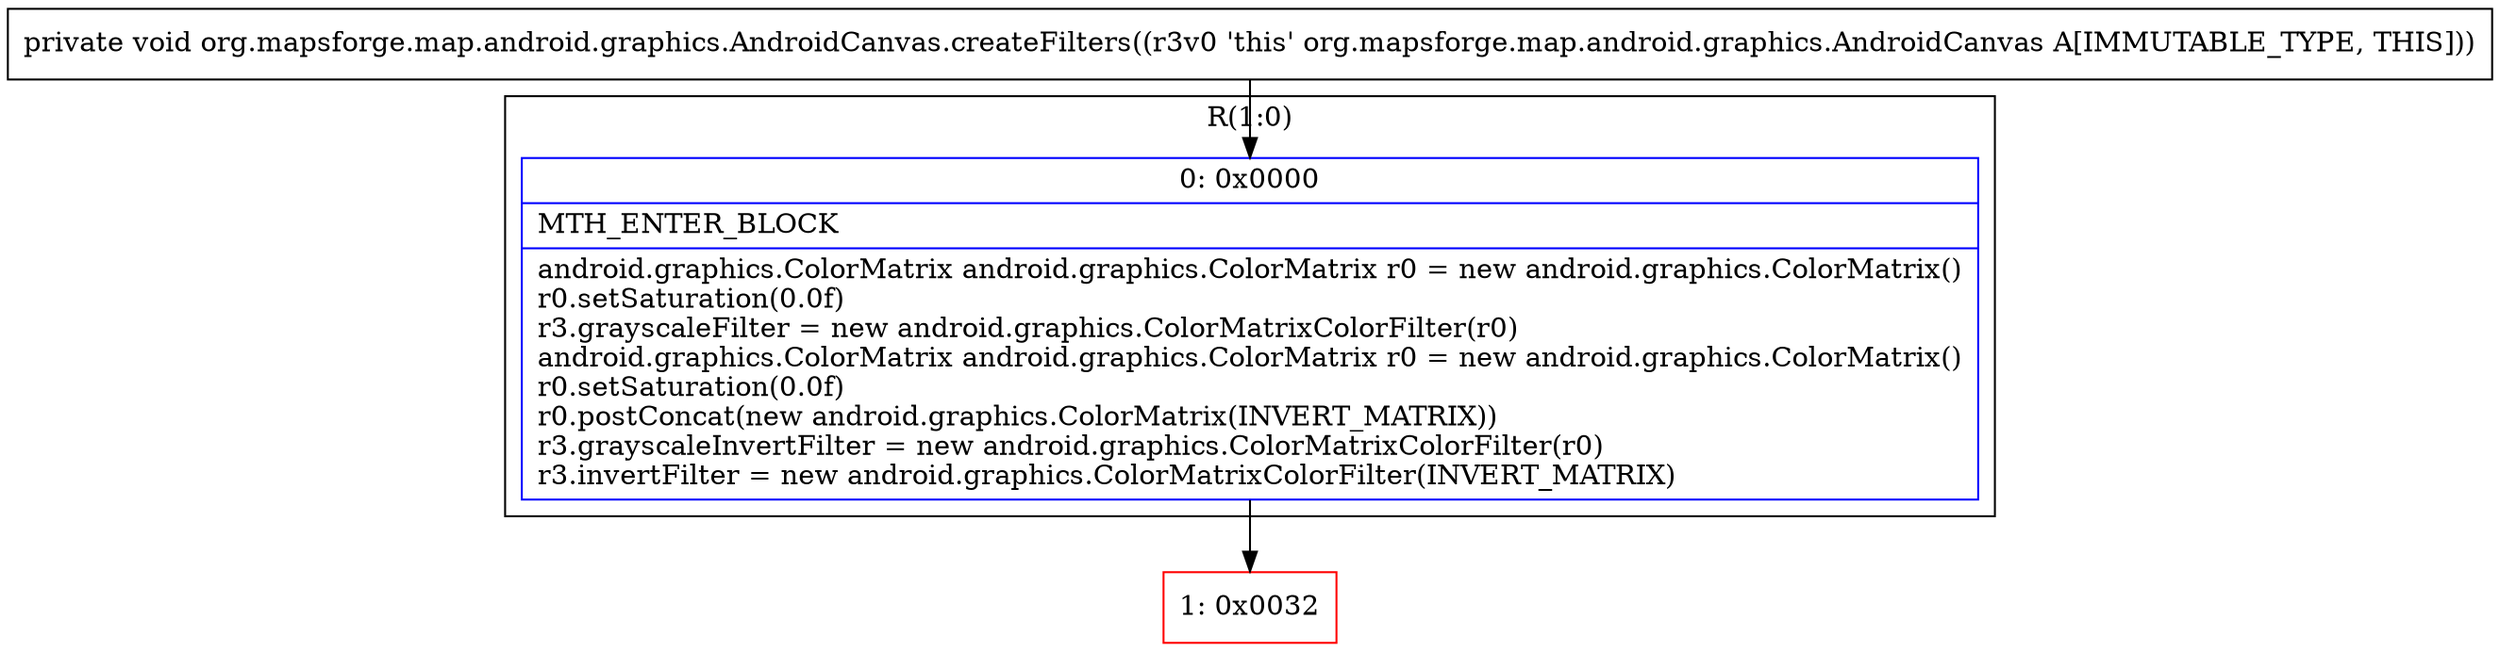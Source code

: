 digraph "CFG fororg.mapsforge.map.android.graphics.AndroidCanvas.createFilters()V" {
subgraph cluster_Region_1055194547 {
label = "R(1:0)";
node [shape=record,color=blue];
Node_0 [shape=record,label="{0\:\ 0x0000|MTH_ENTER_BLOCK\l|android.graphics.ColorMatrix android.graphics.ColorMatrix r0 = new android.graphics.ColorMatrix()\lr0.setSaturation(0.0f)\lr3.grayscaleFilter = new android.graphics.ColorMatrixColorFilter(r0)\landroid.graphics.ColorMatrix android.graphics.ColorMatrix r0 = new android.graphics.ColorMatrix()\lr0.setSaturation(0.0f)\lr0.postConcat(new android.graphics.ColorMatrix(INVERT_MATRIX))\lr3.grayscaleInvertFilter = new android.graphics.ColorMatrixColorFilter(r0)\lr3.invertFilter = new android.graphics.ColorMatrixColorFilter(INVERT_MATRIX)\l}"];
}
Node_1 [shape=record,color=red,label="{1\:\ 0x0032}"];
MethodNode[shape=record,label="{private void org.mapsforge.map.android.graphics.AndroidCanvas.createFilters((r3v0 'this' org.mapsforge.map.android.graphics.AndroidCanvas A[IMMUTABLE_TYPE, THIS])) }"];
MethodNode -> Node_0;
Node_0 -> Node_1;
}

